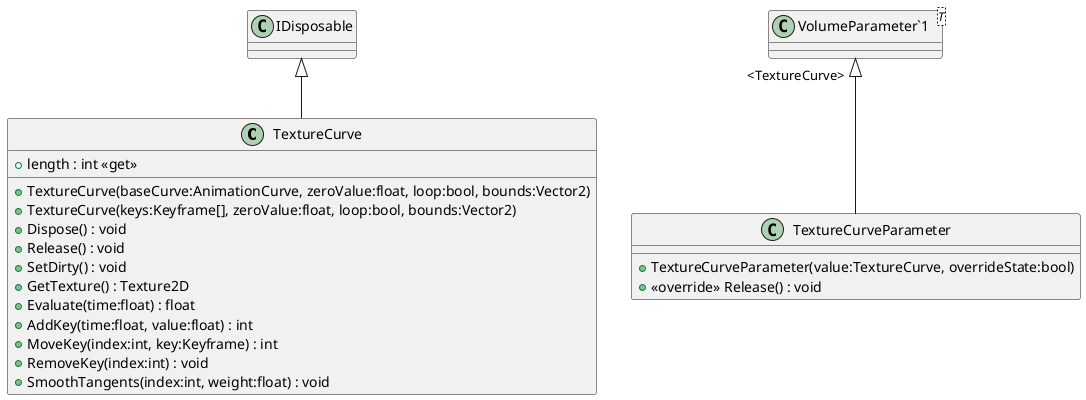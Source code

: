 @startuml
class TextureCurve {
    + length : int <<get>>
    + TextureCurve(baseCurve:AnimationCurve, zeroValue:float, loop:bool, bounds:Vector2)
    + TextureCurve(keys:Keyframe[], zeroValue:float, loop:bool, bounds:Vector2)
    + Dispose() : void
    + Release() : void
    + SetDirty() : void
    + GetTexture() : Texture2D
    + Evaluate(time:float) : float
    + AddKey(time:float, value:float) : int
    + MoveKey(index:int, key:Keyframe) : int
    + RemoveKey(index:int) : void
    + SmoothTangents(index:int, weight:float) : void
}
class TextureCurveParameter {
    + TextureCurveParameter(value:TextureCurve, overrideState:bool)
    + <<override>> Release() : void
}
class "VolumeParameter`1"<T> {
}
IDisposable <|-- TextureCurve
"VolumeParameter`1" "<TextureCurve>" <|-- TextureCurveParameter
@enduml

